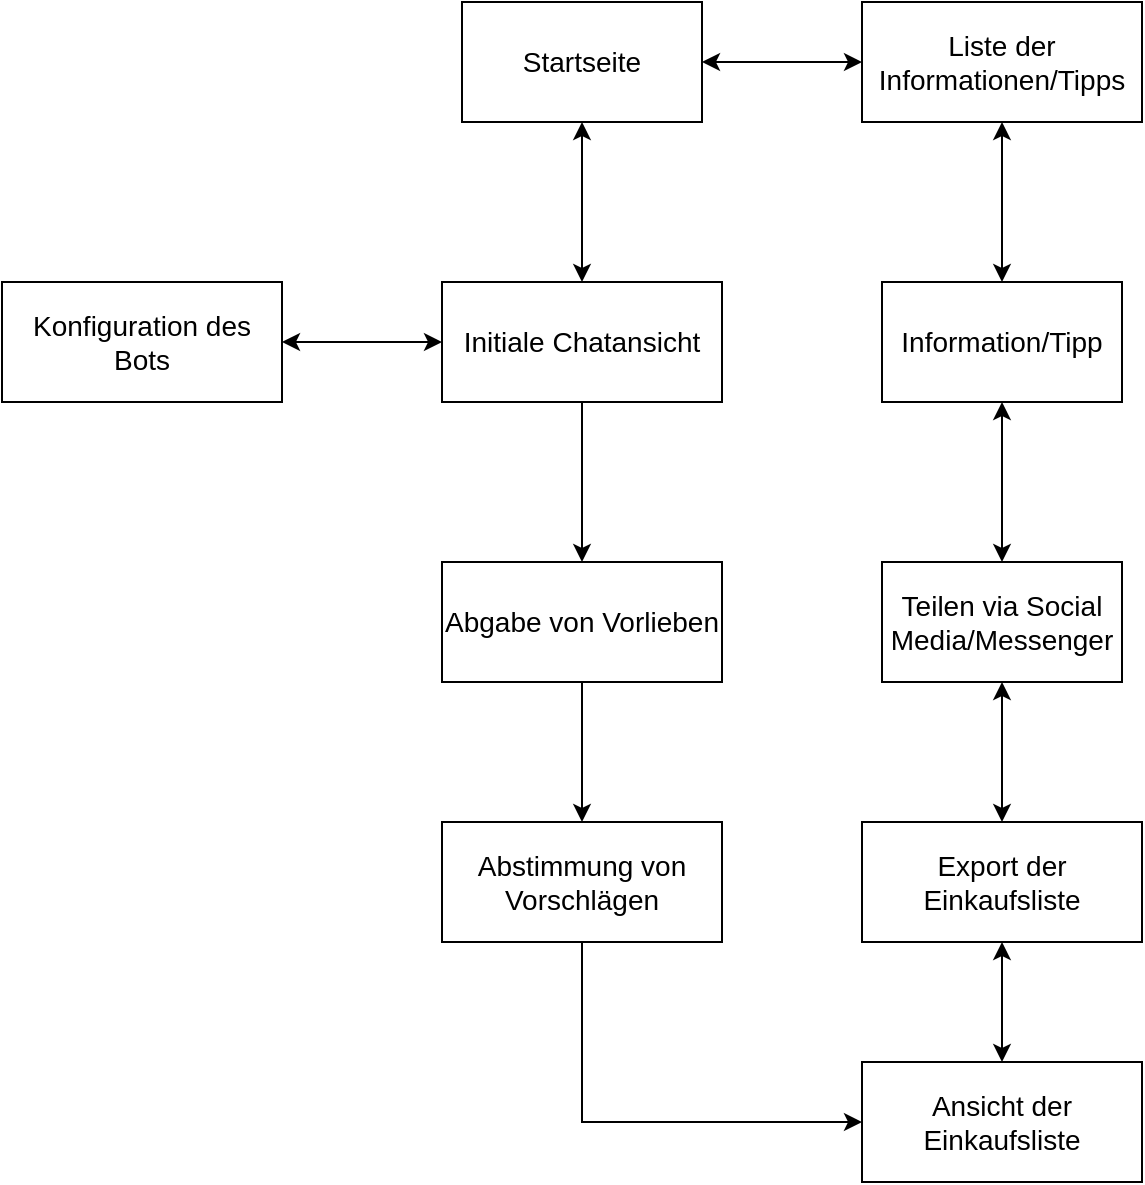 <mxfile version="14.8.1" type="device"><diagram id="r_cTRAsHuYDAXEvdI-wW" name="Page-1"><mxGraphModel dx="981" dy="526" grid="1" gridSize="10" guides="1" tooltips="1" connect="1" arrows="1" fold="1" page="1" pageScale="1" pageWidth="827" pageHeight="1169" math="0" shadow="0"><root><mxCell id="0"/><mxCell id="1" parent="0"/><mxCell id="LWCHbMJix3ec3t6Wr7bg-5" style="edgeStyle=orthogonalEdgeStyle;rounded=0;orthogonalLoop=1;jettySize=auto;html=1;exitX=1;exitY=0.5;exitDx=0;exitDy=0;entryX=0;entryY=0.5;entryDx=0;entryDy=0;startArrow=classic;startFill=1;endArrow=classic;endFill=1;" edge="1" parent="1" source="LWCHbMJix3ec3t6Wr7bg-1" target="LWCHbMJix3ec3t6Wr7bg-3"><mxGeometry relative="1" as="geometry"/></mxCell><mxCell id="LWCHbMJix3ec3t6Wr7bg-10" style="edgeStyle=orthogonalEdgeStyle;rounded=0;orthogonalLoop=1;jettySize=auto;html=1;exitX=0.5;exitY=1;exitDx=0;exitDy=0;entryX=0.5;entryY=0;entryDx=0;entryDy=0;startArrow=classic;startFill=1;endArrow=classic;endFill=1;" edge="1" parent="1" source="LWCHbMJix3ec3t6Wr7bg-1" target="LWCHbMJix3ec3t6Wr7bg-9"><mxGeometry relative="1" as="geometry"/></mxCell><mxCell id="LWCHbMJix3ec3t6Wr7bg-1" value="&lt;font style=&quot;font-size: 14px&quot;&gt;Startseite&lt;/font&gt;" style="rounded=0;whiteSpace=wrap;html=1;" vertex="1" parent="1"><mxGeometry x="280" y="160" width="120" height="60" as="geometry"/></mxCell><mxCell id="LWCHbMJix3ec3t6Wr7bg-2" value="&lt;font style=&quot;font-size: 14px&quot;&gt;Teilen via Social Media/Messenger&lt;/font&gt;" style="rounded=0;whiteSpace=wrap;html=1;" vertex="1" parent="1"><mxGeometry x="490" y="440" width="120" height="60" as="geometry"/></mxCell><mxCell id="LWCHbMJix3ec3t6Wr7bg-7" style="edgeStyle=orthogonalEdgeStyle;rounded=0;orthogonalLoop=1;jettySize=auto;html=1;exitX=0.5;exitY=1;exitDx=0;exitDy=0;entryX=0.5;entryY=0;entryDx=0;entryDy=0;startArrow=classic;startFill=1;endArrow=classic;endFill=1;" edge="1" parent="1" source="LWCHbMJix3ec3t6Wr7bg-3" target="LWCHbMJix3ec3t6Wr7bg-4"><mxGeometry relative="1" as="geometry"/></mxCell><mxCell id="LWCHbMJix3ec3t6Wr7bg-3" value="&lt;font style=&quot;font-size: 14px&quot;&gt;Liste der Informationen/Tipps&lt;/font&gt;" style="rounded=0;whiteSpace=wrap;html=1;" vertex="1" parent="1"><mxGeometry x="480" y="160" width="140" height="60" as="geometry"/></mxCell><mxCell id="LWCHbMJix3ec3t6Wr7bg-8" style="edgeStyle=orthogonalEdgeStyle;rounded=0;orthogonalLoop=1;jettySize=auto;html=1;exitX=0.5;exitY=1;exitDx=0;exitDy=0;entryX=0.5;entryY=0;entryDx=0;entryDy=0;startArrow=classic;startFill=1;endArrow=classic;endFill=1;" edge="1" parent="1" source="LWCHbMJix3ec3t6Wr7bg-4" target="LWCHbMJix3ec3t6Wr7bg-2"><mxGeometry relative="1" as="geometry"/></mxCell><mxCell id="LWCHbMJix3ec3t6Wr7bg-4" value="&lt;font style=&quot;font-size: 14px&quot;&gt;Information/Tipp&lt;/font&gt;" style="rounded=0;whiteSpace=wrap;html=1;" vertex="1" parent="1"><mxGeometry x="490" y="300" width="120" height="60" as="geometry"/></mxCell><mxCell id="LWCHbMJix3ec3t6Wr7bg-14" style="edgeStyle=orthogonalEdgeStyle;rounded=0;orthogonalLoop=1;jettySize=auto;html=1;exitX=0.5;exitY=1;exitDx=0;exitDy=0;entryX=0.5;entryY=0;entryDx=0;entryDy=0;startArrow=none;startFill=0;endArrow=classic;endFill=1;" edge="1" parent="1" source="LWCHbMJix3ec3t6Wr7bg-9" target="LWCHbMJix3ec3t6Wr7bg-13"><mxGeometry relative="1" as="geometry"/></mxCell><mxCell id="LWCHbMJix3ec3t6Wr7bg-9" value="&lt;font style=&quot;font-size: 14px&quot;&gt;Initiale Chatansicht&lt;/font&gt;" style="rounded=0;whiteSpace=wrap;html=1;" vertex="1" parent="1"><mxGeometry x="270" y="300" width="140" height="60" as="geometry"/></mxCell><mxCell id="LWCHbMJix3ec3t6Wr7bg-12" style="edgeStyle=orthogonalEdgeStyle;rounded=0;orthogonalLoop=1;jettySize=auto;html=1;exitX=1;exitY=0.5;exitDx=0;exitDy=0;entryX=0;entryY=0.5;entryDx=0;entryDy=0;startArrow=classic;startFill=1;endArrow=classic;endFill=1;" edge="1" parent="1" source="LWCHbMJix3ec3t6Wr7bg-11" target="LWCHbMJix3ec3t6Wr7bg-9"><mxGeometry relative="1" as="geometry"/></mxCell><mxCell id="LWCHbMJix3ec3t6Wr7bg-11" value="&lt;font style=&quot;font-size: 14px&quot;&gt;Konfiguration des Bots&lt;/font&gt;" style="rounded=0;whiteSpace=wrap;html=1;" vertex="1" parent="1"><mxGeometry x="50" y="300" width="140" height="60" as="geometry"/></mxCell><mxCell id="LWCHbMJix3ec3t6Wr7bg-13" value="&lt;font style=&quot;font-size: 14px&quot;&gt;Abgabe von Vorlieben&lt;/font&gt;" style="rounded=0;whiteSpace=wrap;html=1;" vertex="1" parent="1"><mxGeometry x="270" y="440" width="140" height="60" as="geometry"/></mxCell><mxCell id="LWCHbMJix3ec3t6Wr7bg-17" style="edgeStyle=orthogonalEdgeStyle;rounded=0;orthogonalLoop=1;jettySize=auto;html=1;exitX=0.5;exitY=0;exitDx=0;exitDy=0;entryX=0.5;entryY=1;entryDx=0;entryDy=0;startArrow=classic;startFill=1;endArrow=none;endFill=0;" edge="1" parent="1" source="LWCHbMJix3ec3t6Wr7bg-15" target="LWCHbMJix3ec3t6Wr7bg-13"><mxGeometry relative="1" as="geometry"/></mxCell><mxCell id="LWCHbMJix3ec3t6Wr7bg-18" style="edgeStyle=orthogonalEdgeStyle;rounded=0;orthogonalLoop=1;jettySize=auto;html=1;exitX=0.5;exitY=1;exitDx=0;exitDy=0;startArrow=none;startFill=0;endArrow=classic;endFill=1;entryX=0;entryY=0.5;entryDx=0;entryDy=0;" edge="1" parent="1" source="LWCHbMJix3ec3t6Wr7bg-15" target="LWCHbMJix3ec3t6Wr7bg-16"><mxGeometry relative="1" as="geometry"/></mxCell><mxCell id="LWCHbMJix3ec3t6Wr7bg-15" value="&lt;font style=&quot;font-size: 14px&quot;&gt;Abstimmung von Vorschlägen&lt;/font&gt;" style="rounded=0;whiteSpace=wrap;html=1;" vertex="1" parent="1"><mxGeometry x="270" y="570" width="140" height="60" as="geometry"/></mxCell><mxCell id="LWCHbMJix3ec3t6Wr7bg-16" value="&lt;font style=&quot;font-size: 14px&quot;&gt;Ansicht der Einkaufsliste&lt;/font&gt;" style="rounded=0;whiteSpace=wrap;html=1;" vertex="1" parent="1"><mxGeometry x="480" y="690" width="140" height="60" as="geometry"/></mxCell><mxCell id="LWCHbMJix3ec3t6Wr7bg-20" style="edgeStyle=orthogonalEdgeStyle;rounded=0;orthogonalLoop=1;jettySize=auto;html=1;exitX=0.5;exitY=0;exitDx=0;exitDy=0;entryX=0.5;entryY=1;entryDx=0;entryDy=0;startArrow=classic;startFill=1;endArrow=classic;endFill=1;" edge="1" parent="1" source="LWCHbMJix3ec3t6Wr7bg-19" target="LWCHbMJix3ec3t6Wr7bg-2"><mxGeometry relative="1" as="geometry"/></mxCell><mxCell id="LWCHbMJix3ec3t6Wr7bg-21" style="edgeStyle=orthogonalEdgeStyle;rounded=0;orthogonalLoop=1;jettySize=auto;html=1;exitX=0.5;exitY=1;exitDx=0;exitDy=0;entryX=0.5;entryY=0;entryDx=0;entryDy=0;startArrow=classic;startFill=1;endArrow=classic;endFill=1;" edge="1" parent="1" source="LWCHbMJix3ec3t6Wr7bg-19" target="LWCHbMJix3ec3t6Wr7bg-16"><mxGeometry relative="1" as="geometry"/></mxCell><mxCell id="LWCHbMJix3ec3t6Wr7bg-19" value="&lt;font style=&quot;font-size: 14px&quot;&gt;Export der Einkaufsliste&lt;/font&gt;" style="rounded=0;whiteSpace=wrap;html=1;" vertex="1" parent="1"><mxGeometry x="480" y="570" width="140" height="60" as="geometry"/></mxCell></root></mxGraphModel></diagram></mxfile>
